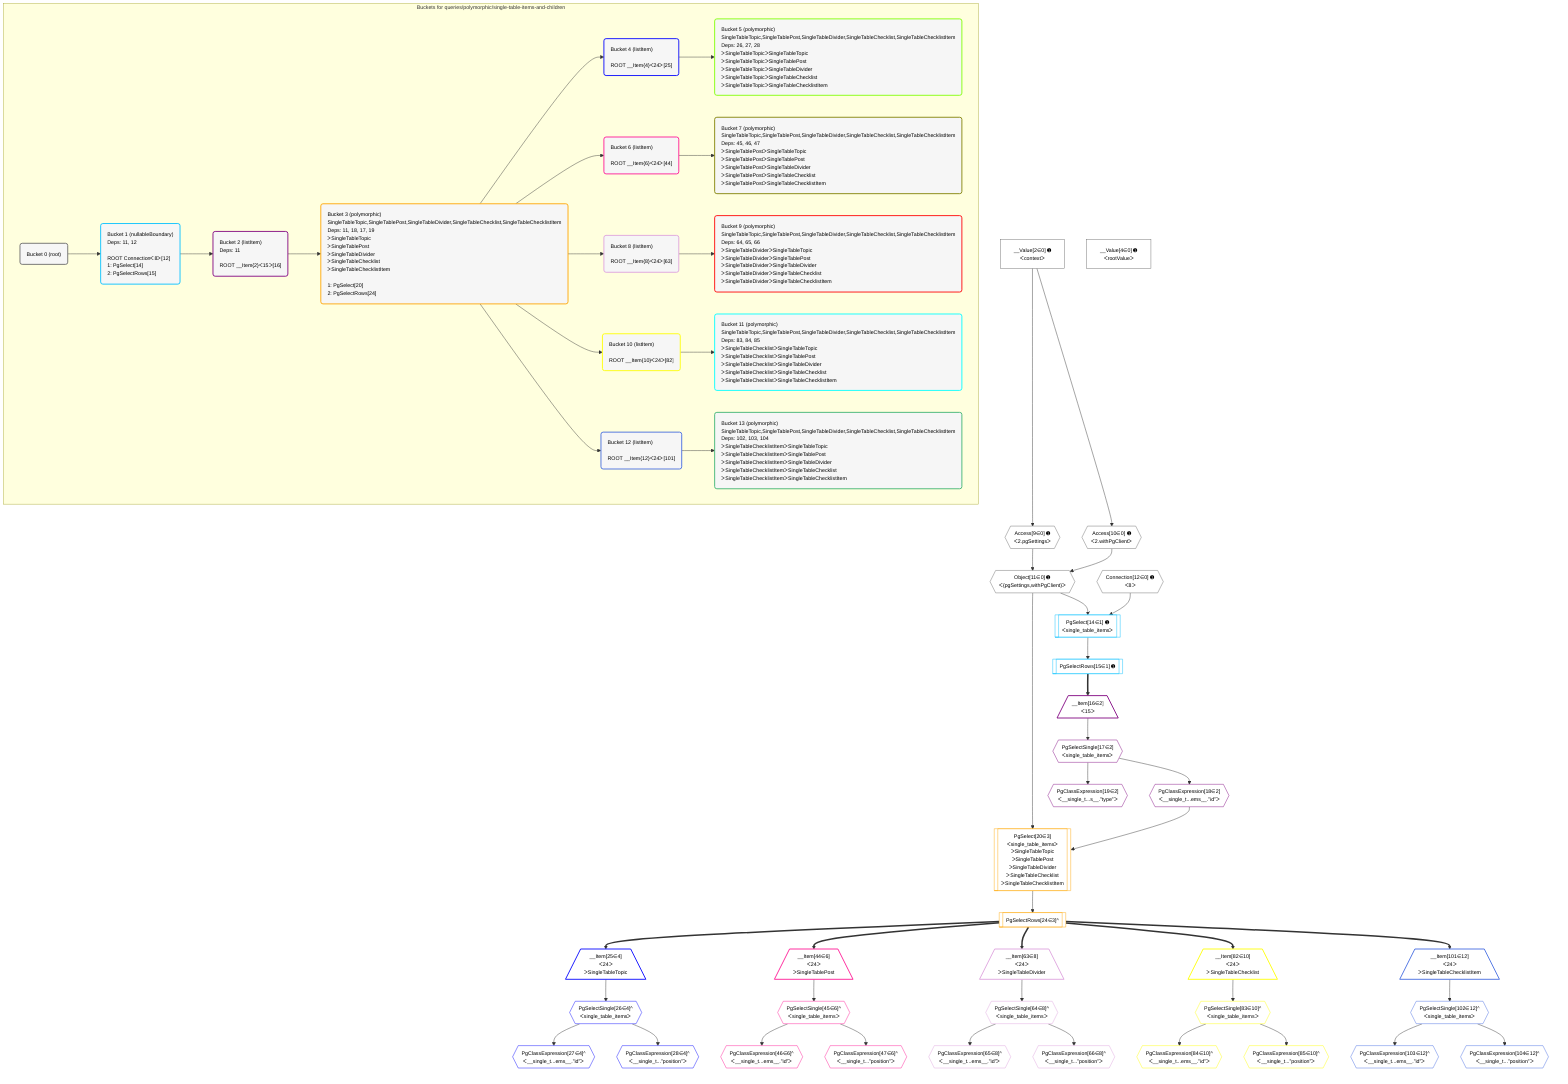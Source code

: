 %%{init: {'themeVariables': { 'fontSize': '12px'}}}%%
graph TD
    classDef path fill:#eee,stroke:#000,color:#000
    classDef plan fill:#fff,stroke-width:1px,color:#000
    classDef itemplan fill:#fff,stroke-width:2px,color:#000
    classDef unbatchedplan fill:#dff,stroke-width:1px,color:#000
    classDef sideeffectplan fill:#fcc,stroke-width:2px,color:#000
    classDef bucket fill:#f6f6f6,color:#000,stroke-width:2px,text-align:left


    %% plan dependencies
    Object11{{"Object[11∈0] ➊<br />ᐸ{pgSettings,withPgClient}ᐳ"}}:::plan
    Access9{{"Access[9∈0] ➊<br />ᐸ2.pgSettingsᐳ"}}:::plan
    Access10{{"Access[10∈0] ➊<br />ᐸ2.withPgClientᐳ"}}:::plan
    Access9 & Access10 --> Object11
    __Value2["__Value[2∈0] ➊<br />ᐸcontextᐳ"]:::plan
    __Value2 --> Access9
    __Value2 --> Access10
    __Value4["__Value[4∈0] ➊<br />ᐸrootValueᐳ"]:::plan
    Connection12{{"Connection[12∈0] ➊<br />ᐸ8ᐳ"}}:::plan
    PgSelect14[["PgSelect[14∈1] ➊<br />ᐸsingle_table_itemsᐳ"]]:::plan
    Object11 & Connection12 --> PgSelect14
    PgSelectRows15[["PgSelectRows[15∈1] ➊"]]:::plan
    PgSelect14 --> PgSelectRows15
    __Item16[/"__Item[16∈2]<br />ᐸ15ᐳ"\]:::itemplan
    PgSelectRows15 ==> __Item16
    PgSelectSingle17{{"PgSelectSingle[17∈2]<br />ᐸsingle_table_itemsᐳ"}}:::plan
    __Item16 --> PgSelectSingle17
    PgClassExpression18{{"PgClassExpression[18∈2]<br />ᐸ__single_t...ems__.”id”ᐳ"}}:::plan
    PgSelectSingle17 --> PgClassExpression18
    PgClassExpression19{{"PgClassExpression[19∈2]<br />ᐸ__single_t...s__.”type”ᐳ"}}:::plan
    PgSelectSingle17 --> PgClassExpression19
    PgSelect20[["PgSelect[20∈3]<br />ᐸsingle_table_itemsᐳ<br />ᐳSingleTableTopic<br />ᐳSingleTablePost<br />ᐳSingleTableDivider<br />ᐳSingleTableChecklist<br />ᐳSingleTableChecklistItem"]]:::plan
    Object11 & PgClassExpression18 --> PgSelect20
    PgSelectRows24[["PgSelectRows[24∈3]^"]]:::plan
    PgSelect20 --> PgSelectRows24
    __Item25[/"__Item[25∈4]<br />ᐸ24ᐳ<br />ᐳSingleTableTopic"\]:::itemplan
    PgSelectRows24 ==> __Item25
    PgSelectSingle26{{"PgSelectSingle[26∈4]^<br />ᐸsingle_table_itemsᐳ"}}:::plan
    __Item25 --> PgSelectSingle26
    PgClassExpression27{{"PgClassExpression[27∈4]^<br />ᐸ__single_t...ems__.”id”ᐳ"}}:::plan
    PgSelectSingle26 --> PgClassExpression27
    PgClassExpression28{{"PgClassExpression[28∈4]^<br />ᐸ__single_t...”position”ᐳ"}}:::plan
    PgSelectSingle26 --> PgClassExpression28
    __Item44[/"__Item[44∈6]<br />ᐸ24ᐳ<br />ᐳSingleTablePost"\]:::itemplan
    PgSelectRows24 ==> __Item44
    PgSelectSingle45{{"PgSelectSingle[45∈6]^<br />ᐸsingle_table_itemsᐳ"}}:::plan
    __Item44 --> PgSelectSingle45
    PgClassExpression46{{"PgClassExpression[46∈6]^<br />ᐸ__single_t...ems__.”id”ᐳ"}}:::plan
    PgSelectSingle45 --> PgClassExpression46
    PgClassExpression47{{"PgClassExpression[47∈6]^<br />ᐸ__single_t...”position”ᐳ"}}:::plan
    PgSelectSingle45 --> PgClassExpression47
    __Item63[/"__Item[63∈8]<br />ᐸ24ᐳ<br />ᐳSingleTableDivider"\]:::itemplan
    PgSelectRows24 ==> __Item63
    PgSelectSingle64{{"PgSelectSingle[64∈8]^<br />ᐸsingle_table_itemsᐳ"}}:::plan
    __Item63 --> PgSelectSingle64
    PgClassExpression65{{"PgClassExpression[65∈8]^<br />ᐸ__single_t...ems__.”id”ᐳ"}}:::plan
    PgSelectSingle64 --> PgClassExpression65
    PgClassExpression66{{"PgClassExpression[66∈8]^<br />ᐸ__single_t...”position”ᐳ"}}:::plan
    PgSelectSingle64 --> PgClassExpression66
    __Item82[/"__Item[82∈10]<br />ᐸ24ᐳ<br />ᐳSingleTableChecklist"\]:::itemplan
    PgSelectRows24 ==> __Item82
    PgSelectSingle83{{"PgSelectSingle[83∈10]^<br />ᐸsingle_table_itemsᐳ"}}:::plan
    __Item82 --> PgSelectSingle83
    PgClassExpression84{{"PgClassExpression[84∈10]^<br />ᐸ__single_t...ems__.”id”ᐳ"}}:::plan
    PgSelectSingle83 --> PgClassExpression84
    PgClassExpression85{{"PgClassExpression[85∈10]^<br />ᐸ__single_t...”position”ᐳ"}}:::plan
    PgSelectSingle83 --> PgClassExpression85
    __Item101[/"__Item[101∈12]<br />ᐸ24ᐳ<br />ᐳSingleTableChecklistItem"\]:::itemplan
    PgSelectRows24 ==> __Item101
    PgSelectSingle102{{"PgSelectSingle[102∈12]^<br />ᐸsingle_table_itemsᐳ"}}:::plan
    __Item101 --> PgSelectSingle102
    PgClassExpression103{{"PgClassExpression[103∈12]^<br />ᐸ__single_t...ems__.”id”ᐳ"}}:::plan
    PgSelectSingle102 --> PgClassExpression103
    PgClassExpression104{{"PgClassExpression[104∈12]^<br />ᐸ__single_t...”position”ᐳ"}}:::plan
    PgSelectSingle102 --> PgClassExpression104

    %% define steps

    subgraph "Buckets for queries/polymorphic/single-table-items-and-children"
    Bucket0("Bucket 0 (root)"):::bucket
    classDef bucket0 stroke:#696969
    class Bucket0,__Value2,__Value4,Access9,Access10,Object11,Connection12 bucket0
    Bucket1("Bucket 1 (nullableBoundary)<br />Deps: 11, 12<br /><br />ROOT Connectionᐸ8ᐳ[12]<br />1: PgSelect[14]<br />2: PgSelectRows[15]"):::bucket
    classDef bucket1 stroke:#00bfff
    class Bucket1,PgSelect14,PgSelectRows15 bucket1
    Bucket2("Bucket 2 (listItem)<br />Deps: 11<br /><br />ROOT __Item{2}ᐸ15ᐳ[16]"):::bucket
    classDef bucket2 stroke:#7f007f
    class Bucket2,__Item16,PgSelectSingle17,PgClassExpression18,PgClassExpression19 bucket2
    Bucket3("Bucket 3 (polymorphic)<br />SingleTableTopic,SingleTablePost,SingleTableDivider,SingleTableChecklist,SingleTableChecklistItem<br />Deps: 11, 18, 17, 19<br />ᐳSingleTableTopic<br />ᐳSingleTablePost<br />ᐳSingleTableDivider<br />ᐳSingleTableChecklist<br />ᐳSingleTableChecklistItem<br /><br />1: PgSelect[20]<br />2: PgSelectRows[24]"):::bucket
    classDef bucket3 stroke:#ffa500
    class Bucket3,PgSelect20,PgSelectRows24 bucket3
    Bucket4("Bucket 4 (listItem)<br /><br />ROOT __Item{4}ᐸ24ᐳ[25]"):::bucket
    classDef bucket4 stroke:#0000ff
    class Bucket4,__Item25,PgSelectSingle26,PgClassExpression27,PgClassExpression28 bucket4
    Bucket5("Bucket 5 (polymorphic)<br />SingleTableTopic,SingleTablePost,SingleTableDivider,SingleTableChecklist,SingleTableChecklistItem<br />Deps: 26, 27, 28<br />ᐳSingleTableTopicᐳSingleTableTopic<br />ᐳSingleTableTopicᐳSingleTablePost<br />ᐳSingleTableTopicᐳSingleTableDivider<br />ᐳSingleTableTopicᐳSingleTableChecklist<br />ᐳSingleTableTopicᐳSingleTableChecklistItem"):::bucket
    classDef bucket5 stroke:#7fff00
    class Bucket5 bucket5
    Bucket6("Bucket 6 (listItem)<br /><br />ROOT __Item{6}ᐸ24ᐳ[44]"):::bucket
    classDef bucket6 stroke:#ff1493
    class Bucket6,__Item44,PgSelectSingle45,PgClassExpression46,PgClassExpression47 bucket6
    Bucket7("Bucket 7 (polymorphic)<br />SingleTableTopic,SingleTablePost,SingleTableDivider,SingleTableChecklist,SingleTableChecklistItem<br />Deps: 45, 46, 47<br />ᐳSingleTablePostᐳSingleTableTopic<br />ᐳSingleTablePostᐳSingleTablePost<br />ᐳSingleTablePostᐳSingleTableDivider<br />ᐳSingleTablePostᐳSingleTableChecklist<br />ᐳSingleTablePostᐳSingleTableChecklistItem"):::bucket
    classDef bucket7 stroke:#808000
    class Bucket7 bucket7
    Bucket8("Bucket 8 (listItem)<br /><br />ROOT __Item{8}ᐸ24ᐳ[63]"):::bucket
    classDef bucket8 stroke:#dda0dd
    class Bucket8,__Item63,PgSelectSingle64,PgClassExpression65,PgClassExpression66 bucket8
    Bucket9("Bucket 9 (polymorphic)<br />SingleTableTopic,SingleTablePost,SingleTableDivider,SingleTableChecklist,SingleTableChecklistItem<br />Deps: 64, 65, 66<br />ᐳSingleTableDividerᐳSingleTableTopic<br />ᐳSingleTableDividerᐳSingleTablePost<br />ᐳSingleTableDividerᐳSingleTableDivider<br />ᐳSingleTableDividerᐳSingleTableChecklist<br />ᐳSingleTableDividerᐳSingleTableChecklistItem"):::bucket
    classDef bucket9 stroke:#ff0000
    class Bucket9 bucket9
    Bucket10("Bucket 10 (listItem)<br /><br />ROOT __Item{10}ᐸ24ᐳ[82]"):::bucket
    classDef bucket10 stroke:#ffff00
    class Bucket10,__Item82,PgSelectSingle83,PgClassExpression84,PgClassExpression85 bucket10
    Bucket11("Bucket 11 (polymorphic)<br />SingleTableTopic,SingleTablePost,SingleTableDivider,SingleTableChecklist,SingleTableChecklistItem<br />Deps: 83, 84, 85<br />ᐳSingleTableChecklistᐳSingleTableTopic<br />ᐳSingleTableChecklistᐳSingleTablePost<br />ᐳSingleTableChecklistᐳSingleTableDivider<br />ᐳSingleTableChecklistᐳSingleTableChecklist<br />ᐳSingleTableChecklistᐳSingleTableChecklistItem"):::bucket
    classDef bucket11 stroke:#00ffff
    class Bucket11 bucket11
    Bucket12("Bucket 12 (listItem)<br /><br />ROOT __Item{12}ᐸ24ᐳ[101]"):::bucket
    classDef bucket12 stroke:#4169e1
    class Bucket12,__Item101,PgSelectSingle102,PgClassExpression103,PgClassExpression104 bucket12
    Bucket13("Bucket 13 (polymorphic)<br />SingleTableTopic,SingleTablePost,SingleTableDivider,SingleTableChecklist,SingleTableChecklistItem<br />Deps: 102, 103, 104<br />ᐳSingleTableChecklistItemᐳSingleTableTopic<br />ᐳSingleTableChecklistItemᐳSingleTablePost<br />ᐳSingleTableChecklistItemᐳSingleTableDivider<br />ᐳSingleTableChecklistItemᐳSingleTableChecklist<br />ᐳSingleTableChecklistItemᐳSingleTableChecklistItem"):::bucket
    classDef bucket13 stroke:#3cb371
    class Bucket13 bucket13
    Bucket0 --> Bucket1
    Bucket1 --> Bucket2
    Bucket2 --> Bucket3
    Bucket3 --> Bucket4 & Bucket6 & Bucket8 & Bucket10 & Bucket12
    Bucket4 --> Bucket5
    Bucket6 --> Bucket7
    Bucket8 --> Bucket9
    Bucket10 --> Bucket11
    Bucket12 --> Bucket13
    end